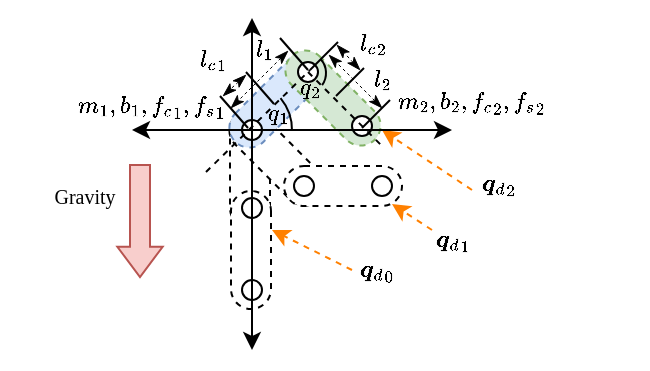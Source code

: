 <mxfile version="26.2.2">
  <diagram name="Page-1" id="qDGQDkPgU14C5JTouNm-">
    <mxGraphModel dx="501" dy="301" grid="1" gridSize="10" guides="1" tooltips="1" connect="1" arrows="1" fold="1" page="1" pageScale="1" pageWidth="850" pageHeight="1100" math="1" shadow="0">
      <root>
        <mxCell id="0" />
        <mxCell id="1" value="Robot" style="locked=1;" parent="0" />
        <mxCell id="FI1ZCEWXshxIChQXKT9G-6" value="" style="rounded=1;whiteSpace=wrap;html=1;rotation=90;glass=0;shadow=0;arcSize=50;dashed=1;" vertex="1" parent="1">
          <mxGeometry x="329.5" y="489.5" width="59" height="20" as="geometry" />
        </mxCell>
        <mxCell id="FI1ZCEWXshxIChQXKT9G-7" value="" style="rounded=1;whiteSpace=wrap;html=1;rotation=90;glass=0;shadow=0;arcSize=50;dashed=1;" vertex="1" parent="1">
          <mxGeometry x="330" y="530" width="59" height="20" as="geometry" />
        </mxCell>
        <mxCell id="FI1ZCEWXshxIChQXKT9G-14" value="" style="rounded=1;whiteSpace=wrap;html=1;rotation=45;glass=0;shadow=0;arcSize=50;dashed=1;" vertex="1" parent="1">
          <mxGeometry x="343" y="484" width="59" height="20" as="geometry" />
        </mxCell>
        <mxCell id="FI1ZCEWXshxIChQXKT9G-15" value="" style="rounded=1;whiteSpace=wrap;html=1;rotation=0;glass=0;shadow=0;arcSize=50;dashed=1;" vertex="1" parent="1">
          <mxGeometry x="376" y="498" width="59" height="20" as="geometry" />
        </mxCell>
        <mxCell id="FI1ZCEWXshxIChQXKT9G-16" value="" style="rounded=1;whiteSpace=wrap;html=1;rotation=-45;glass=0;shadow=0;arcSize=50;dashed=1;fillColor=#dae8fc;strokeColor=#6c8ebf;" vertex="1" parent="1">
          <mxGeometry x="343" y="455" width="59" height="20" as="geometry" />
        </mxCell>
        <mxCell id="FI1ZCEWXshxIChQXKT9G-17" value="" style="rounded=1;whiteSpace=wrap;html=1;rotation=45;glass=0;shadow=0;arcSize=50;dashed=1;fillColor=#d5e8d4;strokeColor=#82b366;" vertex="1" parent="1">
          <mxGeometry x="371" y="454" width="59" height="20" as="geometry" />
        </mxCell>
        <mxCell id="FI1ZCEWXshxIChQXKT9G-2" value="circle" style="locked=1;" parent="0" />
        <mxCell id="FI1ZCEWXshxIChQXKT9G-3" value="" style="ellipse;whiteSpace=wrap;html=1;aspect=fixed;strokeColor=#000000;" vertex="1" parent="FI1ZCEWXshxIChQXKT9G-2">
          <mxGeometry x="355" y="475" width="10" height="10" as="geometry" />
        </mxCell>
        <mxCell id="FI1ZCEWXshxIChQXKT9G-8" value="" style="ellipse;whiteSpace=wrap;html=1;aspect=fixed;strokeColor=#000000;" vertex="1" parent="FI1ZCEWXshxIChQXKT9G-2">
          <mxGeometry x="381" y="503" width="10" height="10" as="geometry" />
        </mxCell>
        <mxCell id="FI1ZCEWXshxIChQXKT9G-9" value="" style="ellipse;whiteSpace=wrap;html=1;aspect=fixed;strokeColor=#000000;" vertex="1" parent="FI1ZCEWXshxIChQXKT9G-2">
          <mxGeometry x="383" y="446" width="10" height="10" as="geometry" />
        </mxCell>
        <mxCell id="FI1ZCEWXshxIChQXKT9G-11" value="" style="ellipse;whiteSpace=wrap;html=1;aspect=fixed;strokeColor=#000000;" vertex="1" parent="FI1ZCEWXshxIChQXKT9G-2">
          <mxGeometry x="355" y="514" width="10" height="10" as="geometry" />
        </mxCell>
        <mxCell id="FI1ZCEWXshxIChQXKT9G-22" value="" style="ellipse;whiteSpace=wrap;html=1;aspect=fixed;strokeColor=#000000;" vertex="1" parent="FI1ZCEWXshxIChQXKT9G-2">
          <mxGeometry x="410" y="473" width="10" height="10" as="geometry" />
        </mxCell>
        <mxCell id="FI1ZCEWXshxIChQXKT9G-27" value="" style="ellipse;whiteSpace=wrap;html=1;aspect=fixed;strokeColor=#000000;" vertex="1" parent="FI1ZCEWXshxIChQXKT9G-2">
          <mxGeometry x="355" y="555" width="10" height="10" as="geometry" />
        </mxCell>
        <mxCell id="FI1ZCEWXshxIChQXKT9G-28" value="" style="ellipse;whiteSpace=wrap;html=1;aspect=fixed;strokeColor=#000000;" vertex="1" parent="FI1ZCEWXshxIChQXKT9G-2">
          <mxGeometry x="420" y="503" width="10" height="10" as="geometry" />
        </mxCell>
        <mxCell id="huqLMEuDd-iwsDeeU7Vt-10" value="Line" style="locked=1;" parent="0" />
        <mxCell id="huqLMEuDd-iwsDeeU7Vt-51" value="" style="endArrow=classicThin;html=1;rounded=0;dashed=1;endFill=1;startArrow=classicThin;startFill=1;strokeWidth=0.5;" parent="huqLMEuDd-iwsDeeU7Vt-10" edge="1">
          <mxGeometry width="50" height="50" relative="1" as="geometry">
            <mxPoint x="357" y="452" as="sourcePoint" />
            <mxPoint x="345.0" y="463" as="targetPoint" />
          </mxGeometry>
        </mxCell>
        <mxCell id="huqLMEuDd-iwsDeeU7Vt-52" value="" style="endArrow=classicThin;html=1;rounded=0;dashed=1;endFill=1;startArrow=classicThin;startFill=1;strokeWidth=0.5;" parent="huqLMEuDd-iwsDeeU7Vt-10" edge="1">
          <mxGeometry width="50" height="50" relative="1" as="geometry">
            <mxPoint x="414" y="450" as="sourcePoint" />
            <mxPoint x="402.0" y="437" as="targetPoint" />
          </mxGeometry>
        </mxCell>
        <mxCell id="huqLMEuDd-iwsDeeU7Vt-18" value="" style="endArrow=classicThin;html=1;rounded=0;dashed=1;strokeColor=default;startArrow=classicThin;startFill=1;endFill=1;strokeWidth=0.5;" parent="huqLMEuDd-iwsDeeU7Vt-10" edge="1">
          <mxGeometry width="50" height="50" relative="1" as="geometry">
            <mxPoint x="425" y="469" as="sourcePoint" />
            <mxPoint x="398.0" y="442" as="targetPoint" />
          </mxGeometry>
        </mxCell>
        <mxCell id="huqLMEuDd-iwsDeeU7Vt-45" value="" style="endArrow=none;html=1;rounded=0;" parent="huqLMEuDd-iwsDeeU7Vt-10" edge="1">
          <mxGeometry width="50" height="50" relative="1" as="geometry">
            <mxPoint x="344.0" y="463" as="sourcePoint" />
            <mxPoint x="358.0" y="479" as="targetPoint" />
          </mxGeometry>
        </mxCell>
        <mxCell id="huqLMEuDd-iwsDeeU7Vt-46" value="" style="endArrow=classicThin;html=1;rounded=0;dashed=1;endFill=1;startArrow=classicThin;startFill=1;strokeWidth=0.5;" parent="huqLMEuDd-iwsDeeU7Vt-10" edge="1">
          <mxGeometry width="50" height="50" relative="1" as="geometry">
            <mxPoint x="378" y="440" as="sourcePoint" />
            <mxPoint x="349.0" y="469" as="targetPoint" />
          </mxGeometry>
        </mxCell>
        <mxCell id="FI1ZCEWXshxIChQXKT9G-18" value="" style="endArrow=none;html=1;rounded=0;" edge="1" parent="huqLMEuDd-iwsDeeU7Vt-10">
          <mxGeometry width="50" height="50" relative="1" as="geometry">
            <mxPoint x="357.0" y="451" as="sourcePoint" />
            <mxPoint x="371.0" y="467" as="targetPoint" />
          </mxGeometry>
        </mxCell>
        <mxCell id="FI1ZCEWXshxIChQXKT9G-19" value="" style="endArrow=none;html=1;rounded=0;" edge="1" parent="huqLMEuDd-iwsDeeU7Vt-10">
          <mxGeometry width="50" height="50" relative="1" as="geometry">
            <mxPoint x="374.0" y="434" as="sourcePoint" />
            <mxPoint x="388.0" y="450" as="targetPoint" />
          </mxGeometry>
        </mxCell>
        <mxCell id="FI1ZCEWXshxIChQXKT9G-20" value="" style="endArrow=none;html=1;rounded=0;" edge="1" parent="huqLMEuDd-iwsDeeU7Vt-10">
          <mxGeometry width="50" height="50" relative="1" as="geometry">
            <mxPoint x="389" y="450" as="sourcePoint" />
            <mxPoint x="403" y="436" as="targetPoint" />
          </mxGeometry>
        </mxCell>
        <mxCell id="FI1ZCEWXshxIChQXKT9G-21" value="" style="endArrow=none;html=1;rounded=0;" edge="1" parent="huqLMEuDd-iwsDeeU7Vt-10">
          <mxGeometry width="50" height="50" relative="1" as="geometry">
            <mxPoint x="415" y="479" as="sourcePoint" />
            <mxPoint x="429" y="465" as="targetPoint" />
          </mxGeometry>
        </mxCell>
        <mxCell id="FI1ZCEWXshxIChQXKT9G-23" value="" style="endArrow=none;html=1;rounded=0;" edge="1" parent="huqLMEuDd-iwsDeeU7Vt-10">
          <mxGeometry width="50" height="50" relative="1" as="geometry">
            <mxPoint x="402" y="463" as="sourcePoint" />
            <mxPoint x="416" y="449" as="targetPoint" />
          </mxGeometry>
        </mxCell>
        <mxCell id="FI1ZCEWXshxIChQXKT9G-30" value="" style="endArrow=classic;html=1;rounded=0;dashed=1;strokeColor=#FF8000;" edge="1" parent="huqLMEuDd-iwsDeeU7Vt-10">
          <mxGeometry width="50" height="50" relative="1" as="geometry">
            <mxPoint x="410" y="550" as="sourcePoint" />
            <mxPoint x="370" y="530" as="targetPoint" />
          </mxGeometry>
        </mxCell>
        <mxCell id="FI1ZCEWXshxIChQXKT9G-35" value="" style="endArrow=classic;html=1;rounded=0;dashed=1;strokeColor=#FF8000;" edge="1" parent="huqLMEuDd-iwsDeeU7Vt-10">
          <mxGeometry width="50" height="50" relative="1" as="geometry">
            <mxPoint x="450" y="530" as="sourcePoint" />
            <mxPoint x="430" y="517" as="targetPoint" />
          </mxGeometry>
        </mxCell>
        <mxCell id="FI1ZCEWXshxIChQXKT9G-36" value="" style="endArrow=classic;html=1;rounded=0;dashed=1;strokeColor=#FF8000;" edge="1" parent="huqLMEuDd-iwsDeeU7Vt-10">
          <mxGeometry width="50" height="50" relative="1" as="geometry">
            <mxPoint x="470" y="510" as="sourcePoint" />
            <mxPoint x="425" y="480" as="targetPoint" />
          </mxGeometry>
        </mxCell>
        <mxCell id="huqLMEuDd-iwsDeeU7Vt-9" value="Math" style="" parent="0" />
        <mxCell id="huqLMEuDd-iwsDeeU7Vt-11" value="$$m_1,b_1,{f_c}_1,{f_s}_1$$" style="text;html=1;align=center;verticalAlign=middle;resizable=0;points=[];autosize=1;strokeColor=none;fillColor=none;fontSize=10;" parent="huqLMEuDd-iwsDeeU7Vt-9" vertex="1">
          <mxGeometry x="234" y="453" width="150" height="30" as="geometry" />
        </mxCell>
        <mxCell id="huqLMEuDd-iwsDeeU7Vt-24" value="$$l_1$$" style="text;html=1;align=center;verticalAlign=middle;resizable=0;points=[];autosize=1;strokeColor=none;fillColor=none;fontSize=10;" parent="huqLMEuDd-iwsDeeU7Vt-9" vertex="1">
          <mxGeometry x="336" y="425" width="60" height="30" as="geometry" />
        </mxCell>
        <mxCell id="huqLMEuDd-iwsDeeU7Vt-25" value="$$l_2$$" style="text;html=1;align=center;verticalAlign=middle;resizable=0;points=[];autosize=1;strokeColor=none;fillColor=none;fontSize=10;" parent="huqLMEuDd-iwsDeeU7Vt-9" vertex="1">
          <mxGeometry x="395" y="440" width="60" height="30" as="geometry" />
        </mxCell>
        <mxCell id="huqLMEuDd-iwsDeeU7Vt-26" value="$$m_2,b_2,{f_c}_2,{f_s}_2$$" style="text;html=1;align=center;verticalAlign=middle;resizable=0;points=[];autosize=1;strokeColor=none;fillColor=none;fontSize=10;" parent="huqLMEuDd-iwsDeeU7Vt-9" vertex="1">
          <mxGeometry x="394" y="451" width="150" height="30" as="geometry" />
        </mxCell>
        <mxCell id="huqLMEuDd-iwsDeeU7Vt-64" value="$$q_1$$" style="text;html=1;align=center;verticalAlign=middle;resizable=0;points=[];autosize=1;strokeColor=none;fillColor=none;fontSize=10;" parent="huqLMEuDd-iwsDeeU7Vt-9" vertex="1">
          <mxGeometry x="343" y="457" width="60" height="30" as="geometry" />
        </mxCell>
        <mxCell id="huqLMEuDd-iwsDeeU7Vt-65" value="$$q_2$$" style="text;html=1;align=center;verticalAlign=middle;resizable=0;points=[];autosize=1;strokeColor=none;fillColor=none;fontSize=10;" parent="huqLMEuDd-iwsDeeU7Vt-9" vertex="1">
          <mxGeometry x="359" y="444" width="60" height="30" as="geometry" />
        </mxCell>
        <mxCell id="huqLMEuDd-iwsDeeU7Vt-72" value="$${l_c}_1$$" style="text;html=1;align=center;verticalAlign=middle;resizable=0;points=[];autosize=1;strokeColor=none;fillColor=none;fontSize=10;" parent="huqLMEuDd-iwsDeeU7Vt-9" vertex="1">
          <mxGeometry x="300" y="430" width="80" height="30" as="geometry" />
        </mxCell>
        <mxCell id="huqLMEuDd-iwsDeeU7Vt-73" value="$${l_c}_2$$" style="text;html=1;align=center;verticalAlign=middle;resizable=0;points=[];autosize=1;strokeColor=none;fillColor=none;fontSize=10;" parent="huqLMEuDd-iwsDeeU7Vt-9" vertex="1">
          <mxGeometry x="380" y="422" width="80" height="30" as="geometry" />
        </mxCell>
        <mxCell id="DgbjqDDFVPC9Z2P_r_7G-1" value="Gravity" style="text;html=1;align=center;verticalAlign=middle;resizable=0;points=[];autosize=1;strokeColor=none;fillColor=none;fontSize=10;fontFamily=Times New Roman;" parent="huqLMEuDd-iwsDeeU7Vt-9" vertex="1">
          <mxGeometry x="251" y="498" width="50" height="30" as="geometry" />
        </mxCell>
        <mxCell id="FI1ZCEWXshxIChQXKT9G-32" value="$${\boldsymbol{q}_{d}}_0$$" style="text;html=1;align=center;verticalAlign=middle;resizable=0;points=[];autosize=1;strokeColor=none;fillColor=none;fontSize=10;" vertex="1" parent="huqLMEuDd-iwsDeeU7Vt-9">
          <mxGeometry x="347" y="535" width="150" height="30" as="geometry" />
        </mxCell>
        <mxCell id="FI1ZCEWXshxIChQXKT9G-33" value="$${\boldsymbol{q}_{d}}_2$$" style="text;html=1;align=center;verticalAlign=middle;resizable=0;points=[];autosize=1;strokeColor=none;fillColor=none;fontSize=10;" vertex="1" parent="huqLMEuDd-iwsDeeU7Vt-9">
          <mxGeometry x="408" y="492" width="150" height="30" as="geometry" />
        </mxCell>
        <mxCell id="FI1ZCEWXshxIChQXKT9G-34" value="$${\boldsymbol{q}_{d}}_1$$" style="text;html=1;align=center;verticalAlign=middle;resizable=0;points=[];autosize=1;strokeColor=none;fillColor=none;fontSize=10;" vertex="1" parent="huqLMEuDd-iwsDeeU7Vt-9">
          <mxGeometry x="385" y="520" width="150" height="30" as="geometry" />
        </mxCell>
        <mxCell id="huqLMEuDd-iwsDeeU7Vt-27" value="Axes" style="locked=1;" parent="0" />
        <mxCell id="huqLMEuDd-iwsDeeU7Vt-30" value="" style="endArrow=classic;startArrow=classic;html=1;rounded=0;" parent="huqLMEuDd-iwsDeeU7Vt-27" edge="1">
          <mxGeometry width="50" height="50" relative="1" as="geometry">
            <mxPoint x="300" y="480" as="sourcePoint" />
            <mxPoint x="460" y="480" as="targetPoint" />
          </mxGeometry>
        </mxCell>
        <mxCell id="huqLMEuDd-iwsDeeU7Vt-42" value="" style="endArrow=classic;startArrow=classic;html=1;rounded=0;" parent="huqLMEuDd-iwsDeeU7Vt-27" edge="1">
          <mxGeometry width="50" height="50" relative="1" as="geometry">
            <mxPoint x="360" y="590" as="sourcePoint" />
            <mxPoint x="360" y="424" as="targetPoint" />
          </mxGeometry>
        </mxCell>
        <mxCell id="huqLMEuDd-iwsDeeU7Vt-59" value="" style="endArrow=none;dashed=1;html=1;rounded=0;" parent="huqLMEuDd-iwsDeeU7Vt-27" edge="1">
          <mxGeometry width="50" height="50" relative="1" as="geometry">
            <mxPoint x="337" y="501" as="sourcePoint" />
            <mxPoint x="389" y="450" as="targetPoint" />
          </mxGeometry>
        </mxCell>
        <mxCell id="huqLMEuDd-iwsDeeU7Vt-61" value="" style="endArrow=none;dashed=1;html=1;rounded=0;" parent="huqLMEuDd-iwsDeeU7Vt-27" edge="1">
          <mxGeometry width="50" height="50" relative="1" as="geometry">
            <mxPoint x="388" y="451" as="sourcePoint" />
            <mxPoint x="425" y="488" as="targetPoint" />
          </mxGeometry>
        </mxCell>
        <mxCell id="huqLMEuDd-iwsDeeU7Vt-56" value="Angle" style="locked=1;" parent="0" />
        <mxCell id="huqLMEuDd-iwsDeeU7Vt-57" value="" style="verticalLabelPosition=bottom;verticalAlign=top;html=1;shape=mxgraph.basic.arc;startAngle=0.14;endAngle=0.252;" parent="huqLMEuDd-iwsDeeU7Vt-56" vertex="1">
          <mxGeometry x="330" y="455" width="50" height="50" as="geometry" />
        </mxCell>
        <mxCell id="huqLMEuDd-iwsDeeU7Vt-62" value="" style="verticalLabelPosition=bottom;verticalAlign=top;html=1;shape=mxgraph.basic.arc;startAngle=0.871;endAngle=0.11;rotation=90;" parent="huqLMEuDd-iwsDeeU7Vt-56" vertex="1">
          <mxGeometry x="379" y="443" width="19" height="17" as="geometry" />
        </mxCell>
        <mxCell id="huqLMEuDd-iwsDeeU7Vt-66" value="Gravity" style="locked=1;" parent="0" />
        <mxCell id="huqLMEuDd-iwsDeeU7Vt-71" value="" style="shape=flexArrow;endArrow=classic;html=1;rounded=0;endWidth=11.667;endSize=4.708;fillColor=#f8cecc;strokeColor=#b85450;" parent="huqLMEuDd-iwsDeeU7Vt-66" edge="1">
          <mxGeometry width="50" height="50" relative="1" as="geometry">
            <mxPoint x="304" y="497" as="sourcePoint" />
            <mxPoint x="304" y="554" as="targetPoint" />
          </mxGeometry>
        </mxCell>
      </root>
    </mxGraphModel>
  </diagram>
</mxfile>

